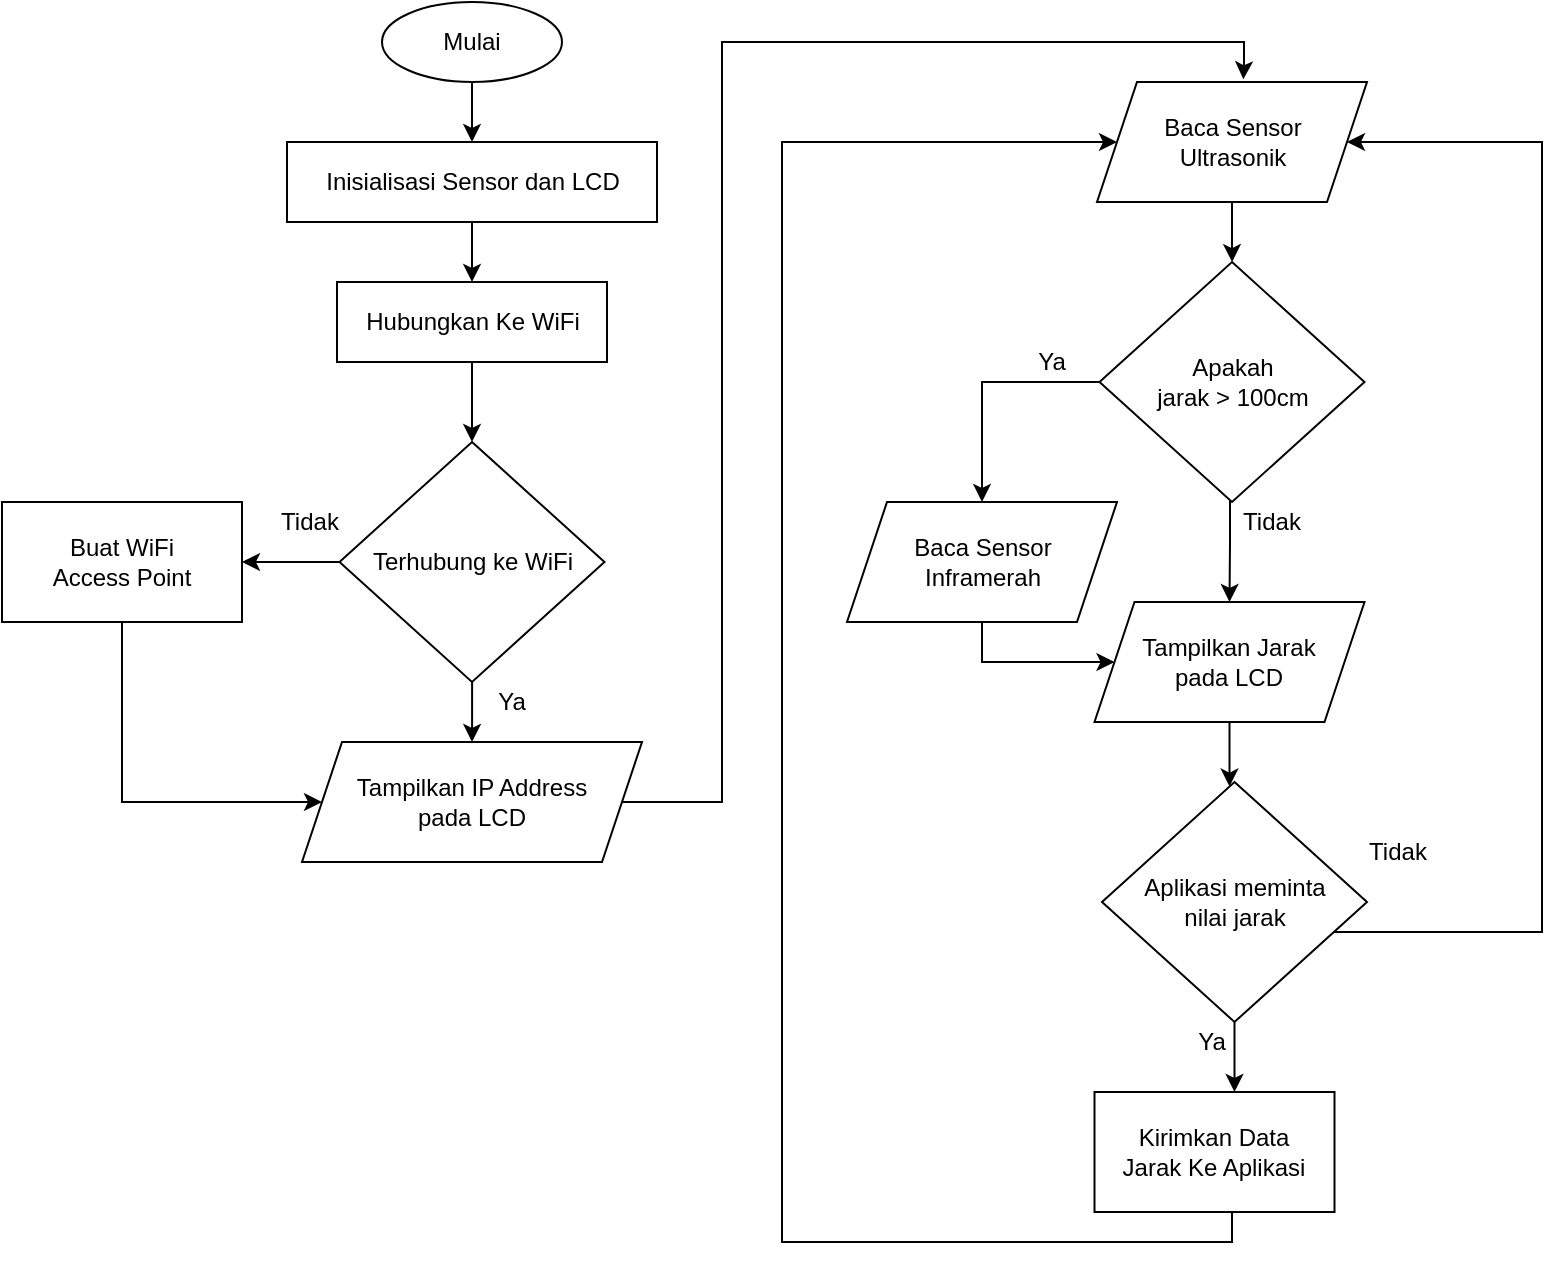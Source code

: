 <mxGraphModel dx="901" dy="615" grid="1" gridSize="10" guides="1" tooltips="1" connect="1" arrows="1" fold="1" page="1" pageScale="1" pageWidth="827" pageHeight="1169" math="0" shadow="0">
  <root>
    <mxCell id="0" />
    <mxCell id="1" parent="0" />
    <mxCell id="fPOfwp6UhzIfIAl70ZkZ-47" style="edgeStyle=orthogonalEdgeStyle;rounded=0;orthogonalLoop=1;jettySize=auto;html=1;" parent="1" source="fPOfwp6UhzIfIAl70ZkZ-1" target="fPOfwp6UhzIfIAl70ZkZ-45" edge="1">
      <mxGeometry relative="1" as="geometry" />
    </mxCell>
    <mxCell id="fPOfwp6UhzIfIAl70ZkZ-1" value="Mulai" style="ellipse;whiteSpace=wrap;html=1;" parent="1" vertex="1">
      <mxGeometry x="220" y="70" width="90" height="40" as="geometry" />
    </mxCell>
    <mxCell id="fPOfwp6UhzIfIAl70ZkZ-13" style="edgeStyle=orthogonalEdgeStyle;rounded=0;orthogonalLoop=1;jettySize=auto;html=1;entryX=0.5;entryY=0;entryDx=0;entryDy=0;" parent="1" source="fPOfwp6UhzIfIAl70ZkZ-4" target="fPOfwp6UhzIfIAl70ZkZ-10" edge="1">
      <mxGeometry relative="1" as="geometry" />
    </mxCell>
    <mxCell id="fPOfwp6UhzIfIAl70ZkZ-4" value="Hubungkan Ke WiFi" style="rounded=0;whiteSpace=wrap;html=1;" parent="1" vertex="1">
      <mxGeometry x="197.5" y="210" width="135" height="40" as="geometry" />
    </mxCell>
    <mxCell id="hrUG5j9j7BBFm9Cjpoj3-3" value="" style="edgeStyle=orthogonalEdgeStyle;rounded=0;orthogonalLoop=1;jettySize=auto;html=1;" edge="1" parent="1" source="fPOfwp6UhzIfIAl70ZkZ-5" target="hrUG5j9j7BBFm9Cjpoj3-1">
      <mxGeometry relative="1" as="geometry" />
    </mxCell>
    <mxCell id="fPOfwp6UhzIfIAl70ZkZ-5" value="Baca Sensor&lt;br&gt;Ultrasonik" style="shape=parallelogram;perimeter=parallelogramPerimeter;whiteSpace=wrap;html=1;fixedSize=1;" parent="1" vertex="1">
      <mxGeometry x="577.5" y="110" width="135" height="60" as="geometry" />
    </mxCell>
    <mxCell id="fPOfwp6UhzIfIAl70ZkZ-19" style="edgeStyle=orthogonalEdgeStyle;rounded=0;orthogonalLoop=1;jettySize=auto;html=1;" parent="1" source="fPOfwp6UhzIfIAl70ZkZ-6" target="fPOfwp6UhzIfIAl70ZkZ-7" edge="1">
      <mxGeometry relative="1" as="geometry">
        <Array as="points">
          <mxPoint x="646" y="460" />
          <mxPoint x="646" y="460" />
        </Array>
      </mxGeometry>
    </mxCell>
    <mxCell id="fPOfwp6UhzIfIAl70ZkZ-6" value="Tampilkan Jarak &lt;br&gt;pada LCD" style="shape=parallelogram;perimeter=parallelogramPerimeter;whiteSpace=wrap;html=1;fixedSize=1;" parent="1" vertex="1">
      <mxGeometry x="576.25" y="370" width="135" height="60" as="geometry" />
    </mxCell>
    <mxCell id="hrUG5j9j7BBFm9Cjpoj3-13" style="edgeStyle=orthogonalEdgeStyle;rounded=0;orthogonalLoop=1;jettySize=auto;html=1;" edge="1" parent="1" source="fPOfwp6UhzIfIAl70ZkZ-7" target="fPOfwp6UhzIfIAl70ZkZ-8">
      <mxGeometry relative="1" as="geometry">
        <Array as="points">
          <mxPoint x="646" y="595" />
          <mxPoint x="646" y="595" />
        </Array>
      </mxGeometry>
    </mxCell>
    <mxCell id="hrUG5j9j7BBFm9Cjpoj3-18" style="edgeStyle=orthogonalEdgeStyle;rounded=0;orthogonalLoop=1;jettySize=auto;html=1;entryX=1;entryY=0.5;entryDx=0;entryDy=0;" edge="1" parent="1" source="fPOfwp6UhzIfIAl70ZkZ-7" target="fPOfwp6UhzIfIAl70ZkZ-5">
      <mxGeometry relative="1" as="geometry">
        <mxPoint x="780" y="127" as="targetPoint" />
        <Array as="points">
          <mxPoint x="800" y="535" />
          <mxPoint x="800" y="140" />
        </Array>
      </mxGeometry>
    </mxCell>
    <mxCell id="fPOfwp6UhzIfIAl70ZkZ-7" value="Aplikasi meminta &lt;br&gt;nilai jarak" style="rhombus;whiteSpace=wrap;html=1;" parent="1" vertex="1">
      <mxGeometry x="580" y="460" width="132.5" height="120" as="geometry" />
    </mxCell>
    <mxCell id="fPOfwp6UhzIfIAl70ZkZ-40" style="edgeStyle=orthogonalEdgeStyle;rounded=0;orthogonalLoop=1;jettySize=auto;html=1;entryX=0;entryY=0.5;entryDx=0;entryDy=0;" parent="1" source="fPOfwp6UhzIfIAl70ZkZ-8" target="fPOfwp6UhzIfIAl70ZkZ-5" edge="1">
      <mxGeometry relative="1" as="geometry">
        <mxPoint x="640" y="130" as="targetPoint" />
        <Array as="points">
          <mxPoint x="645" y="690" />
          <mxPoint x="420" y="690" />
          <mxPoint x="420" y="140" />
        </Array>
      </mxGeometry>
    </mxCell>
    <mxCell id="fPOfwp6UhzIfIAl70ZkZ-8" value="Kirimkan Data &lt;br&gt;Jarak Ke Aplikasi" style="rounded=0;whiteSpace=wrap;html=1;" parent="1" vertex="1">
      <mxGeometry x="576.25" y="615" width="120" height="60" as="geometry" />
    </mxCell>
    <mxCell id="fPOfwp6UhzIfIAl70ZkZ-16" style="edgeStyle=orthogonalEdgeStyle;rounded=0;orthogonalLoop=1;jettySize=auto;html=1;" parent="1" source="fPOfwp6UhzIfIAl70ZkZ-10" target="fPOfwp6UhzIfIAl70ZkZ-14" edge="1">
      <mxGeometry relative="1" as="geometry" />
    </mxCell>
    <mxCell id="2DZFF6CWNQCnNkuG9sIs-2" style="edgeStyle=orthogonalEdgeStyle;rounded=0;orthogonalLoop=1;jettySize=auto;html=1;entryX=0.5;entryY=0;entryDx=0;entryDy=0;" parent="1" source="fPOfwp6UhzIfIAl70ZkZ-10" target="2DZFF6CWNQCnNkuG9sIs-1" edge="1">
      <mxGeometry relative="1" as="geometry" />
    </mxCell>
    <mxCell id="fPOfwp6UhzIfIAl70ZkZ-10" value="Terhubung ke WiFi" style="rhombus;whiteSpace=wrap;html=1;" parent="1" vertex="1">
      <mxGeometry x="198.75" y="290" width="132.5" height="120" as="geometry" />
    </mxCell>
    <mxCell id="2DZFF6CWNQCnNkuG9sIs-3" style="edgeStyle=orthogonalEdgeStyle;rounded=0;orthogonalLoop=1;jettySize=auto;html=1;entryX=0;entryY=0.5;entryDx=0;entryDy=0;" parent="1" source="fPOfwp6UhzIfIAl70ZkZ-14" target="2DZFF6CWNQCnNkuG9sIs-1" edge="1">
      <mxGeometry relative="1" as="geometry">
        <Array as="points">
          <mxPoint x="90" y="470" />
        </Array>
      </mxGeometry>
    </mxCell>
    <mxCell id="fPOfwp6UhzIfIAl70ZkZ-14" value="Buat WiFi &lt;br&gt;Access Point" style="rounded=0;whiteSpace=wrap;html=1;" parent="1" vertex="1">
      <mxGeometry x="30" y="320" width="120" height="60" as="geometry" />
    </mxCell>
    <mxCell id="fPOfwp6UhzIfIAl70ZkZ-28" value="Ya" style="text;html=1;strokeColor=none;fillColor=none;align=center;verticalAlign=middle;whiteSpace=wrap;rounded=0;" parent="1" vertex="1">
      <mxGeometry x="270" y="410" width="30" height="20" as="geometry" />
    </mxCell>
    <mxCell id="fPOfwp6UhzIfIAl70ZkZ-29" value="Ya" style="text;html=1;strokeColor=none;fillColor=none;align=center;verticalAlign=middle;whiteSpace=wrap;rounded=0;" parent="1" vertex="1">
      <mxGeometry x="620" y="580" width="30" height="20" as="geometry" />
    </mxCell>
    <mxCell id="fPOfwp6UhzIfIAl70ZkZ-31" value="Tidak" style="text;html=1;strokeColor=none;fillColor=none;align=center;verticalAlign=middle;whiteSpace=wrap;rounded=0;" parent="1" vertex="1">
      <mxGeometry x="168.75" y="320" width="30" height="20" as="geometry" />
    </mxCell>
    <mxCell id="fPOfwp6UhzIfIAl70ZkZ-46" style="edgeStyle=orthogonalEdgeStyle;rounded=0;orthogonalLoop=1;jettySize=auto;html=1;entryX=0.5;entryY=0;entryDx=0;entryDy=0;" parent="1" source="fPOfwp6UhzIfIAl70ZkZ-45" target="fPOfwp6UhzIfIAl70ZkZ-4" edge="1">
      <mxGeometry relative="1" as="geometry" />
    </mxCell>
    <mxCell id="fPOfwp6UhzIfIAl70ZkZ-45" value="Inisialisasi Sensor dan LCD" style="rounded=0;whiteSpace=wrap;html=1;" parent="1" vertex="1">
      <mxGeometry x="172.5" y="140" width="185" height="40" as="geometry" />
    </mxCell>
    <mxCell id="2DZFF6CWNQCnNkuG9sIs-4" style="edgeStyle=orthogonalEdgeStyle;rounded=0;orthogonalLoop=1;jettySize=auto;html=1;entryX=0.542;entryY=-0.023;entryDx=0;entryDy=0;entryPerimeter=0;" parent="1" source="2DZFF6CWNQCnNkuG9sIs-1" target="fPOfwp6UhzIfIAl70ZkZ-5" edge="1">
      <mxGeometry relative="1" as="geometry">
        <Array as="points">
          <mxPoint x="390" y="470" />
          <mxPoint x="390" y="90" />
          <mxPoint x="651" y="90" />
          <mxPoint x="651" y="100" />
        </Array>
      </mxGeometry>
    </mxCell>
    <mxCell id="2DZFF6CWNQCnNkuG9sIs-1" value="Tampilkan IP Address&lt;br&gt;pada LCD" style="shape=parallelogram;perimeter=parallelogramPerimeter;whiteSpace=wrap;html=1;fixedSize=1;" parent="1" vertex="1">
      <mxGeometry x="180" y="440" width="170" height="60" as="geometry" />
    </mxCell>
    <mxCell id="hrUG5j9j7BBFm9Cjpoj3-5" style="edgeStyle=orthogonalEdgeStyle;rounded=0;orthogonalLoop=1;jettySize=auto;html=1;entryX=0.5;entryY=0;entryDx=0;entryDy=0;" edge="1" parent="1" source="hrUG5j9j7BBFm9Cjpoj3-1" target="hrUG5j9j7BBFm9Cjpoj3-2">
      <mxGeometry relative="1" as="geometry">
        <Array as="points">
          <mxPoint x="520" y="260" />
        </Array>
      </mxGeometry>
    </mxCell>
    <mxCell id="hrUG5j9j7BBFm9Cjpoj3-7" style="edgeStyle=orthogonalEdgeStyle;rounded=0;orthogonalLoop=1;jettySize=auto;html=1;entryX=0.5;entryY=0;entryDx=0;entryDy=0;" edge="1" parent="1" source="hrUG5j9j7BBFm9Cjpoj3-1" target="fPOfwp6UhzIfIAl70ZkZ-6">
      <mxGeometry relative="1" as="geometry">
        <Array as="points">
          <mxPoint x="644" y="340" />
          <mxPoint x="644" y="340" />
        </Array>
      </mxGeometry>
    </mxCell>
    <mxCell id="hrUG5j9j7BBFm9Cjpoj3-1" value="Apakah &lt;br&gt;jarak &amp;gt; 100cm" style="rhombus;whiteSpace=wrap;html=1;" vertex="1" parent="1">
      <mxGeometry x="578.75" y="200" width="132.5" height="120" as="geometry" />
    </mxCell>
    <mxCell id="hrUG5j9j7BBFm9Cjpoj3-6" style="edgeStyle=orthogonalEdgeStyle;rounded=0;orthogonalLoop=1;jettySize=auto;html=1;" edge="1" parent="1" source="hrUG5j9j7BBFm9Cjpoj3-2" target="fPOfwp6UhzIfIAl70ZkZ-6">
      <mxGeometry relative="1" as="geometry">
        <Array as="points">
          <mxPoint x="520" y="400" />
        </Array>
      </mxGeometry>
    </mxCell>
    <mxCell id="hrUG5j9j7BBFm9Cjpoj3-2" value="Baca Sensor&lt;br&gt;Inframerah" style="shape=parallelogram;perimeter=parallelogramPerimeter;whiteSpace=wrap;html=1;fixedSize=1;" vertex="1" parent="1">
      <mxGeometry x="452.5" y="320" width="135" height="60" as="geometry" />
    </mxCell>
    <mxCell id="hrUG5j9j7BBFm9Cjpoj3-8" value="Tidak" style="text;html=1;strokeColor=none;fillColor=none;align=center;verticalAlign=middle;whiteSpace=wrap;rounded=0;" vertex="1" parent="1">
      <mxGeometry x="650" y="320" width="30" height="20" as="geometry" />
    </mxCell>
    <mxCell id="hrUG5j9j7BBFm9Cjpoj3-9" value="Ya" style="text;html=1;strokeColor=none;fillColor=none;align=center;verticalAlign=middle;whiteSpace=wrap;rounded=0;" vertex="1" parent="1">
      <mxGeometry x="540" y="240" width="30" height="20" as="geometry" />
    </mxCell>
    <mxCell id="fPOfwp6UhzIfIAl70ZkZ-30" value="Tidak" style="text;html=1;strokeColor=none;fillColor=none;align=center;verticalAlign=middle;whiteSpace=wrap;rounded=0;" parent="1" vertex="1">
      <mxGeometry x="712.5" y="485" width="30" height="20" as="geometry" />
    </mxCell>
  </root>
</mxGraphModel>

